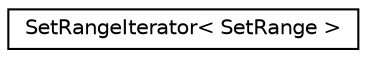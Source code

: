 digraph "Graphical Class Hierarchy"
{
 // LATEX_PDF_SIZE
  edge [fontname="Helvetica",fontsize="10",labelfontname="Helvetica",labelfontsize="10"];
  node [fontname="Helvetica",fontsize="10",shape=record];
  rankdir="LR";
  Node0 [label="SetRangeIterator\< SetRange \>",height=0.2,width=0.4,color="black", fillcolor="white", style="filled",URL="$classoperations__research_1_1_set_range_iterator.html",tooltip=" "];
}
